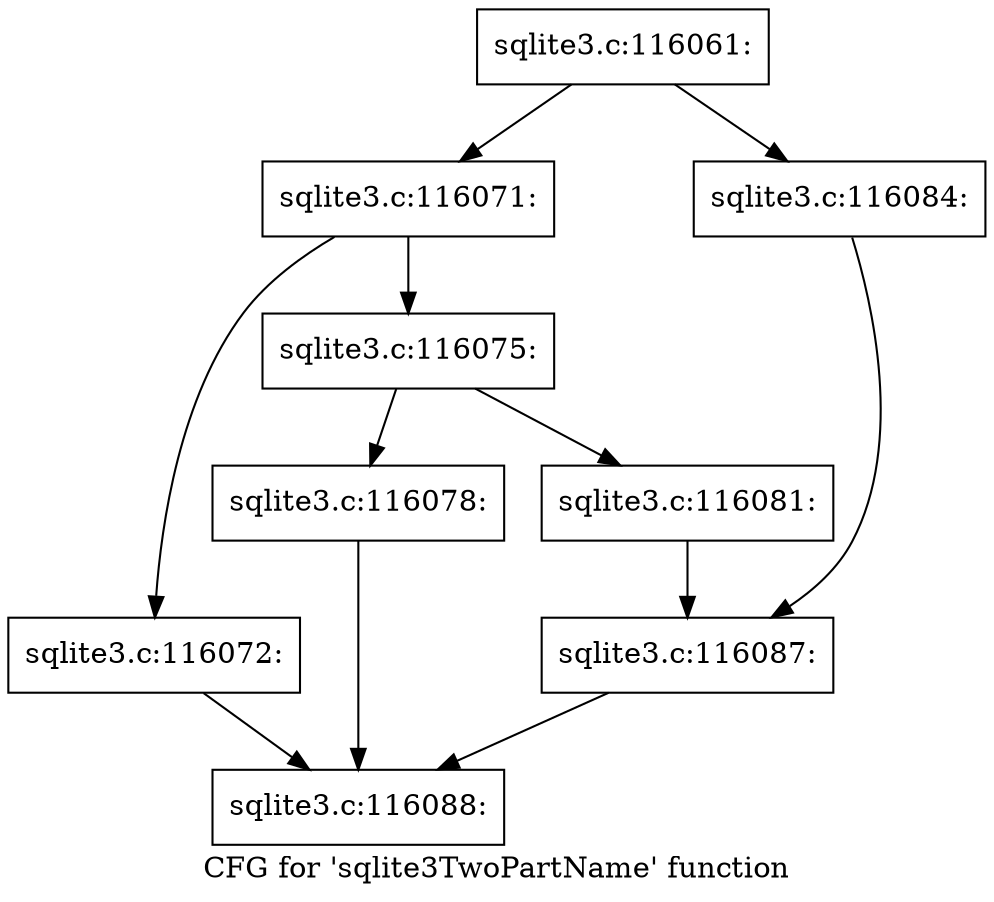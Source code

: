 digraph "CFG for 'sqlite3TwoPartName' function" {
	label="CFG for 'sqlite3TwoPartName' function";

	Node0x55c0f8d78540 [shape=record,label="{sqlite3.c:116061:}"];
	Node0x55c0f8d78540 -> Node0x55c0f8d83dd0;
	Node0x55c0f8d78540 -> Node0x55c0f8d83e70;
	Node0x55c0f8d83dd0 [shape=record,label="{sqlite3.c:116071:}"];
	Node0x55c0f8d83dd0 -> Node0x55c0f8d843e0;
	Node0x55c0f8d83dd0 -> Node0x55c0f8d84430;
	Node0x55c0f8d843e0 [shape=record,label="{sqlite3.c:116072:}"];
	Node0x55c0f8d843e0 -> Node0x55c0f8d80cf0;
	Node0x55c0f8d84430 [shape=record,label="{sqlite3.c:116075:}"];
	Node0x55c0f8d84430 -> Node0x55c0f60c71b0;
	Node0x55c0f8d84430 -> Node0x55c0f8d85810;
	Node0x55c0f60c71b0 [shape=record,label="{sqlite3.c:116078:}"];
	Node0x55c0f60c71b0 -> Node0x55c0f8d80cf0;
	Node0x55c0f8d85810 [shape=record,label="{sqlite3.c:116081:}"];
	Node0x55c0f8d85810 -> Node0x55c0f8d83e20;
	Node0x55c0f8d83e70 [shape=record,label="{sqlite3.c:116084:}"];
	Node0x55c0f8d83e70 -> Node0x55c0f8d83e20;
	Node0x55c0f8d83e20 [shape=record,label="{sqlite3.c:116087:}"];
	Node0x55c0f8d83e20 -> Node0x55c0f8d80cf0;
	Node0x55c0f8d80cf0 [shape=record,label="{sqlite3.c:116088:}"];
}
